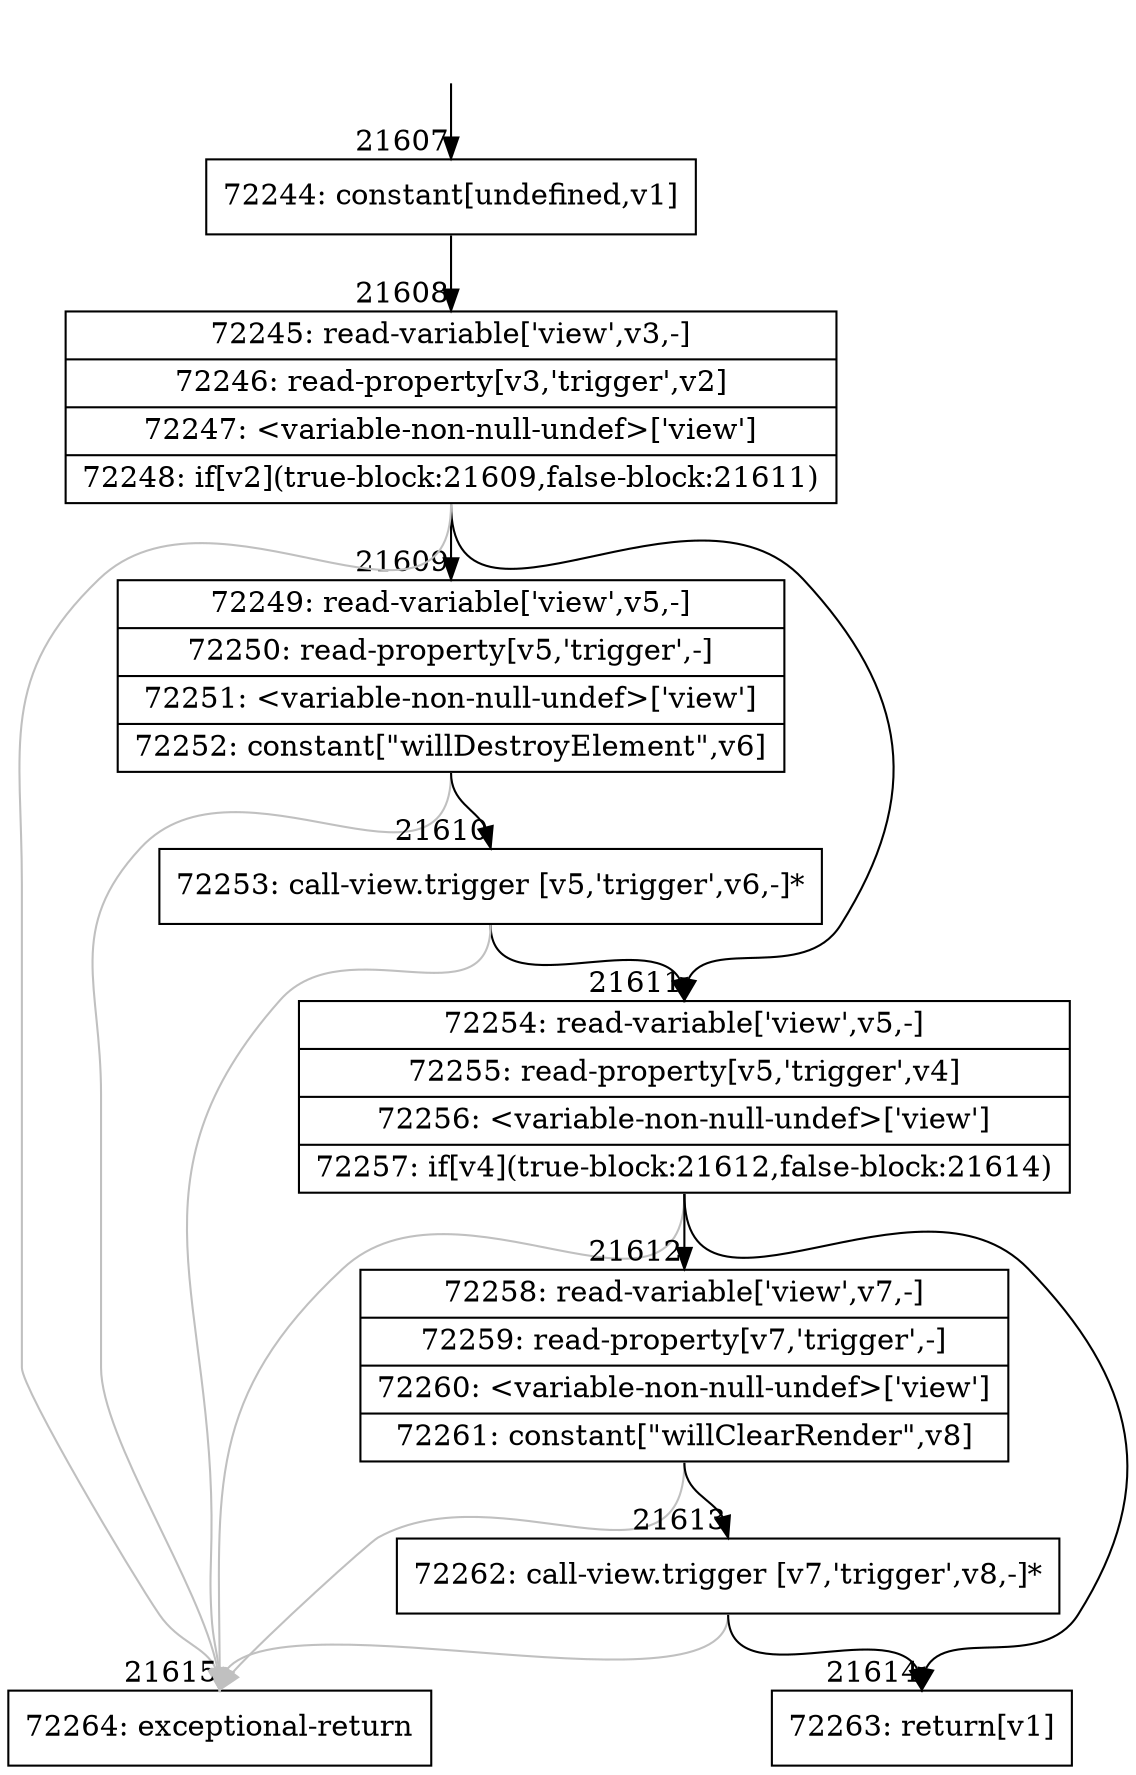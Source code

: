 digraph {
rankdir="TD"
BB_entry1889[shape=none,label=""];
BB_entry1889 -> BB21607 [tailport=s, headport=n, headlabel="    21607"]
BB21607 [shape=record label="{72244: constant[undefined,v1]}" ] 
BB21607 -> BB21608 [tailport=s, headport=n, headlabel="      21608"]
BB21608 [shape=record label="{72245: read-variable['view',v3,-]|72246: read-property[v3,'trigger',v2]|72247: \<variable-non-null-undef\>['view']|72248: if[v2](true-block:21609,false-block:21611)}" ] 
BB21608 -> BB21609 [tailport=s, headport=n, headlabel="      21609"]
BB21608 -> BB21611 [tailport=s, headport=n, headlabel="      21611"]
BB21608 -> BB21615 [tailport=s, headport=n, color=gray, headlabel="      21615"]
BB21609 [shape=record label="{72249: read-variable['view',v5,-]|72250: read-property[v5,'trigger',-]|72251: \<variable-non-null-undef\>['view']|72252: constant[\"willDestroyElement\",v6]}" ] 
BB21609 -> BB21610 [tailport=s, headport=n, headlabel="      21610"]
BB21609 -> BB21615 [tailport=s, headport=n, color=gray]
BB21610 [shape=record label="{72253: call-view.trigger [v5,'trigger',v6,-]*}" ] 
BB21610 -> BB21611 [tailport=s, headport=n]
BB21610 -> BB21615 [tailport=s, headport=n, color=gray]
BB21611 [shape=record label="{72254: read-variable['view',v5,-]|72255: read-property[v5,'trigger',v4]|72256: \<variable-non-null-undef\>['view']|72257: if[v4](true-block:21612,false-block:21614)}" ] 
BB21611 -> BB21612 [tailport=s, headport=n, headlabel="      21612"]
BB21611 -> BB21614 [tailport=s, headport=n, headlabel="      21614"]
BB21611 -> BB21615 [tailport=s, headport=n, color=gray]
BB21612 [shape=record label="{72258: read-variable['view',v7,-]|72259: read-property[v7,'trigger',-]|72260: \<variable-non-null-undef\>['view']|72261: constant[\"willClearRender\",v8]}" ] 
BB21612 -> BB21613 [tailport=s, headport=n, headlabel="      21613"]
BB21612 -> BB21615 [tailport=s, headport=n, color=gray]
BB21613 [shape=record label="{72262: call-view.trigger [v7,'trigger',v8,-]*}" ] 
BB21613 -> BB21614 [tailport=s, headport=n]
BB21613 -> BB21615 [tailport=s, headport=n, color=gray]
BB21614 [shape=record label="{72263: return[v1]}" ] 
BB21615 [shape=record label="{72264: exceptional-return}" ] 
//#$~ 40430
}
